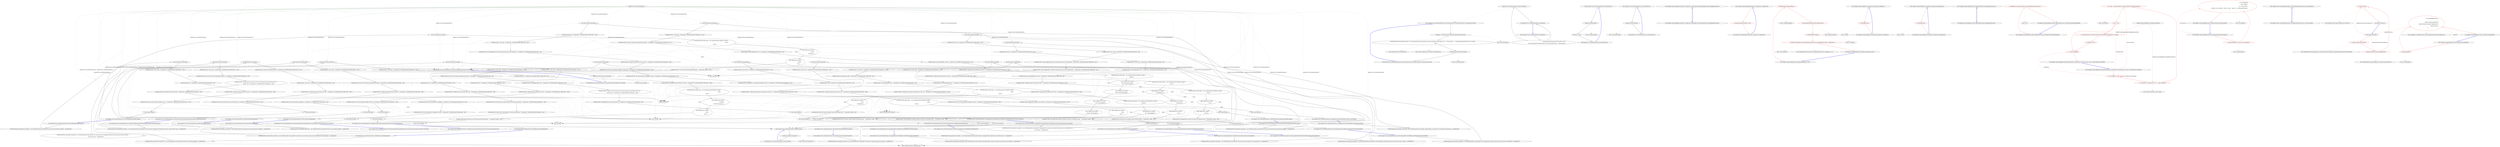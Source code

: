 digraph  {
n219 [label="HangFire.Tests.StateMachineFeature", span=""];
n0 [cluster="HangFire.Tests.StateMachineFeature.FeatureSetup(Microsoft.VisualStudio.TestTools.UnitTesting.TestContext)", label="Entry HangFire.Tests.StateMachineFeature.FeatureSetup(Microsoft.VisualStudio.TestTools.UnitTesting.TestContext)", span="30-30"];
n1 [cluster="HangFire.Tests.StateMachineFeature.FeatureSetup(Microsoft.VisualStudio.TestTools.UnitTesting.TestContext)", label="testRunner = TechTalk.SpecFlow.TestRunnerManager.GetTestRunner()", span="32-32"];
n2 [cluster="HangFire.Tests.StateMachineFeature.FeatureSetup(Microsoft.VisualStudio.TestTools.UnitTesting.TestContext)", label="TechTalk.SpecFlow.FeatureInfo featureInfo = new TechTalk.SpecFlow.FeatureInfo(new System.Globalization.CultureInfo(''en-US''), ''State machine'', '''', ProgrammingLanguage.CSharp, new string[] {\r\n                        ''redis''})", span="33-34"];
n5 [cluster="Unk.GetTestRunner", label="Entry Unk.GetTestRunner", span=""];
n3 [cluster="HangFire.Tests.StateMachineFeature.FeatureSetup(Microsoft.VisualStudio.TestTools.UnitTesting.TestContext)", label="testRunner.OnFeatureStart(featureInfo)", span="35-35"];
n6 [cluster="TechTalk.SpecFlow.FeatureInfo.cstr", label="Entry TechTalk.SpecFlow.FeatureInfo.cstr", span=""];
n7 [cluster="System.Globalization.CultureInfo.CultureInfo(string)", label="Entry System.Globalization.CultureInfo.CultureInfo(string)", span="0-0"];
n4 [cluster="HangFire.Tests.StateMachineFeature.FeatureSetup(Microsoft.VisualStudio.TestTools.UnitTesting.TestContext)", label="Exit HangFire.Tests.StateMachineFeature.FeatureSetup(Microsoft.VisualStudio.TestTools.UnitTesting.TestContext)", span="30-30"];
n8 [cluster="Unk.OnFeatureStart", label="Entry Unk.OnFeatureStart", span=""];
n9 [cluster="HangFire.Tests.StateMachineFeature.FeatureTearDown()", label="Entry HangFire.Tests.StateMachineFeature.FeatureTearDown()", span="39-39"];
n10 [cluster="HangFire.Tests.StateMachineFeature.FeatureTearDown()", label="testRunner.OnFeatureEnd()", span="41-41"];
n11 [cluster="HangFire.Tests.StateMachineFeature.FeatureTearDown()", label="testRunner = null", span="42-42"];
n13 [cluster="Unk.OnFeatureEnd", label="Entry Unk.OnFeatureEnd", span=""];
n12 [cluster="HangFire.Tests.StateMachineFeature.FeatureTearDown()", label="Exit HangFire.Tests.StateMachineFeature.FeatureTearDown()", span="39-39"];
n14 [cluster="HangFire.Tests.StateMachineFeature.TestInitialize()", label="Entry HangFire.Tests.StateMachineFeature.TestInitialize()", span="46-46"];
n15 [cluster="HangFire.Tests.StateMachineFeature.TestInitialize()", label="((TechTalk.SpecFlow.FeatureContext.Current != null) \r\n                        && (TechTalk.SpecFlow.FeatureContext.Current.FeatureInfo.Title != ''State machine''))", span="48-49"];
n16 [cluster="HangFire.Tests.StateMachineFeature.TestInitialize()", label="HangFire.Tests.StateMachineFeature.FeatureSetup(null)", span="51-51"];
n17 [cluster="HangFire.Tests.StateMachineFeature.TestInitialize()", label="Exit HangFire.Tests.StateMachineFeature.TestInitialize()", span="46-46"];
n18 [cluster="HangFire.Tests.StateMachineFeature.ScenarioTearDown()", label="Entry HangFire.Tests.StateMachineFeature.ScenarioTearDown()", span="56-56"];
n19 [cluster="HangFire.Tests.StateMachineFeature.ScenarioTearDown()", label="testRunner.OnScenarioEnd()", span="58-58"];
n20 [cluster="HangFire.Tests.StateMachineFeature.ScenarioTearDown()", label="Exit HangFire.Tests.StateMachineFeature.ScenarioTearDown()", span="56-56"];
n21 [cluster="Unk.OnScenarioEnd", label="Entry Unk.OnScenarioEnd", span=""];
n22 [cluster="HangFire.Tests.StateMachineFeature.ScenarioSetup(TechTalk.SpecFlow.ScenarioInfo)", label="Entry HangFire.Tests.StateMachineFeature.ScenarioSetup(TechTalk.SpecFlow.ScenarioInfo)", span="61-61"];
n23 [cluster="HangFire.Tests.StateMachineFeature.ScenarioSetup(TechTalk.SpecFlow.ScenarioInfo)", label="testRunner.OnScenarioStart(scenarioInfo)", span="63-63"];
n24 [cluster="HangFire.Tests.StateMachineFeature.ScenarioSetup(TechTalk.SpecFlow.ScenarioInfo)", label="Exit HangFire.Tests.StateMachineFeature.ScenarioSetup(TechTalk.SpecFlow.ScenarioInfo)", span="61-61"];
n25 [cluster="Unk.OnScenarioStart", label="Entry Unk.OnScenarioStart", span=""];
n26 [cluster="HangFire.Tests.StateMachineFeature.ScenarioCleanup()", label="Entry HangFire.Tests.StateMachineFeature.ScenarioCleanup()", span="66-66"];
n27 [cluster="HangFire.Tests.StateMachineFeature.ScenarioCleanup()", label="testRunner.CollectScenarioErrors()", span="68-68"];
n28 [cluster="HangFire.Tests.StateMachineFeature.ScenarioCleanup()", label="Exit HangFire.Tests.StateMachineFeature.ScenarioCleanup()", span="66-66"];
n29 [cluster="Unk.CollectScenarioErrors", label="Entry Unk.CollectScenarioErrors", span=""];
n30 [cluster="HangFire.Tests.StateMachineFeature.TheStateOfTheJobShouldBeChanged()", label="Entry HangFire.Tests.StateMachineFeature.TheStateOfTheJobShouldBeChanged()", span="75-75"];
n31 [cluster="HangFire.Tests.StateMachineFeature.TheStateOfTheJobShouldBeChanged()", label="TechTalk.SpecFlow.ScenarioInfo scenarioInfo = new TechTalk.SpecFlow.ScenarioInfo(''The state of the job should be changed'', ((string[])(null)))", span="77-77"];
n32 [cluster="HangFire.Tests.StateMachineFeature.TheStateOfTheJobShouldBeChanged()", label="this.ScenarioSetup(scenarioInfo)", span="79-79"];
n39 [cluster="TechTalk.SpecFlow.ScenarioInfo.cstr", label="Entry TechTalk.SpecFlow.ScenarioInfo.cstr", span=""];
n33 [cluster="HangFire.Tests.StateMachineFeature.TheStateOfTheJobShouldBeChanged()", label="testRunner.Given(''a \'Test\' state'', ((string)(null)), ((TechTalk.SpecFlow.Table)(null)), ''Given '')", span="81-81"];
n34 [cluster="HangFire.Tests.StateMachineFeature.TheStateOfTheJobShouldBeChanged()", label="testRunner.And(''a job'', ((string)(null)), ((TechTalk.SpecFlow.Table)(null)), ''And '')", span="83-83"];
n40 [cluster="Unk.Given", label="Entry Unk.Given", span=""];
n35 [cluster="HangFire.Tests.StateMachineFeature.TheStateOfTheJobShouldBeChanged()", label="testRunner.When(''I change the state of the job to the \'Test\''', ((string)(null)), ((TechTalk.SpecFlow.Table)(null)), ''When '')", span="85-85"];
n41 [cluster="Unk.And", label="Entry Unk.And", span=""];
n36 [cluster="HangFire.Tests.StateMachineFeature.TheStateOfTheJobShouldBeChanged()", label="testRunner.Then(''the job state should be changed to \'Test\''', ((string)(null)), ((TechTalk.SpecFlow.Table)(null)), ''Then '')", span="87-87"];
n42 [cluster="Unk.When", label="Entry Unk.When", span=""];
n37 [cluster="HangFire.Tests.StateMachineFeature.TheStateOfTheJobShouldBeChanged()", label="this.ScenarioCleanup()", span="89-89"];
n43 [cluster="Unk.Then", label="Entry Unk.Then", span=""];
n38 [cluster="HangFire.Tests.StateMachineFeature.TheStateOfTheJobShouldBeChanged()", label="Exit HangFire.Tests.StateMachineFeature.TheStateOfTheJobShouldBeChanged()", span="75-75"];
n44 [cluster="HangFire.Tests.StateMachineFeature.TheNewStateShouldBeApplied()", label="Entry HangFire.Tests.StateMachineFeature.TheNewStateShouldBeApplied()", span="96-96"];
n45 [cluster="HangFire.Tests.StateMachineFeature.TheNewStateShouldBeApplied()", label="TechTalk.SpecFlow.ScenarioInfo scenarioInfo = new TechTalk.SpecFlow.ScenarioInfo(''The new state should be applied'', ((string[])(null)))", span="98-98"];
n46 [cluster="HangFire.Tests.StateMachineFeature.TheNewStateShouldBeApplied()", label="this.ScenarioSetup(scenarioInfo)", span="100-100"];
n47 [cluster="HangFire.Tests.StateMachineFeature.TheNewStateShouldBeApplied()", label="testRunner.Given(''a \'Test\' state'', ((string)(null)), ((TechTalk.SpecFlow.Table)(null)), ''Given '')", span="102-102"];
n48 [cluster="HangFire.Tests.StateMachineFeature.TheNewStateShouldBeApplied()", label="testRunner.And(''a job'', ((string)(null)), ((TechTalk.SpecFlow.Table)(null)), ''And '')", span="104-104"];
n49 [cluster="HangFire.Tests.StateMachineFeature.TheNewStateShouldBeApplied()", label="testRunner.When(''I change the state of the job to the \'Test\''', ((string)(null)), ((TechTalk.SpecFlow.Table)(null)), ''When '')", span="106-106"];
n50 [cluster="HangFire.Tests.StateMachineFeature.TheNewStateShouldBeApplied()", label="testRunner.Then(''the \'Test\' state should be applied to the job'', ((string)(null)), ((TechTalk.SpecFlow.Table)(null)), ''Then '')", span="108-108"];
n51 [cluster="HangFire.Tests.StateMachineFeature.TheNewStateShouldBeApplied()", label="this.ScenarioCleanup()", span="110-110"];
n52 [cluster="HangFire.Tests.StateMachineFeature.TheNewStateShouldBeApplied()", label="Exit HangFire.Tests.StateMachineFeature.TheNewStateShouldBeApplied()", span="96-96"];
n53 [cluster="HangFire.Tests.StateMachineFeature.AnOldStateShouldBeUnapplied()", label="Entry HangFire.Tests.StateMachineFeature.AnOldStateShouldBeUnapplied()", span="117-117"];
n54 [cluster="HangFire.Tests.StateMachineFeature.AnOldStateShouldBeUnapplied()", label="TechTalk.SpecFlow.ScenarioInfo scenarioInfo = new TechTalk.SpecFlow.ScenarioInfo(''An old state should be unapplied'', ((string[])(null)))", span="119-119"];
n55 [cluster="HangFire.Tests.StateMachineFeature.AnOldStateShouldBeUnapplied()", label="this.ScenarioSetup(scenarioInfo)", span="121-121"];
n56 [cluster="HangFire.Tests.StateMachineFeature.AnOldStateShouldBeUnapplied()", label="testRunner.Given(''a \'Test\' state'', ((string)(null)), ((TechTalk.SpecFlow.Table)(null)), ''Given '')", span="123-123"];
n57 [cluster="HangFire.Tests.StateMachineFeature.AnOldStateShouldBeUnapplied()", label="testRunner.And(''a job in the \'Old\' state with registered descriptor'', ((string)(null)), ((TechTalk.SpecFlow.Table)(null)), ''And '')", span="125-125"];
n58 [cluster="HangFire.Tests.StateMachineFeature.AnOldStateShouldBeUnapplied()", label="testRunner.When(''I change the state of the job to the \'Test\''', ((string)(null)), ((TechTalk.SpecFlow.Table)(null)), ''When '')", span="127-127"];
n59 [cluster="HangFire.Tests.StateMachineFeature.AnOldStateShouldBeUnapplied()", label="testRunner.Then(''the old state should be unapplied'', ((string)(null)), ((TechTalk.SpecFlow.Table)(null)), ''Then '')", span="129-129"];
n60 [cluster="HangFire.Tests.StateMachineFeature.AnOldStateShouldBeUnapplied()", label="this.ScenarioCleanup()", span="131-131"];
n61 [cluster="HangFire.Tests.StateMachineFeature.AnOldStateShouldBeUnapplied()", label="Exit HangFire.Tests.StateMachineFeature.AnOldStateShouldBeUnapplied()", span="117-117"];
n62 [cluster="HangFire.Tests.StateMachineFeature.TheStateEntryShouldContainTheStateName()", label="Entry HangFire.Tests.StateMachineFeature.TheStateEntryShouldContainTheStateName()", span="138-138"];
n63 [cluster="HangFire.Tests.StateMachineFeature.TheStateEntryShouldContainTheStateName()", label="TechTalk.SpecFlow.ScenarioInfo scenarioInfo = new TechTalk.SpecFlow.ScenarioInfo(''The state entry should contain the state name'', ((string[])(null)))", span="140-140"];
n64 [cluster="HangFire.Tests.StateMachineFeature.TheStateEntryShouldContainTheStateName()", label="this.ScenarioSetup(scenarioInfo)", span="142-142"];
n65 [cluster="HangFire.Tests.StateMachineFeature.TheStateEntryShouldContainTheStateName()", label="testRunner.Given(''a \'Test\' state'', ((string)(null)), ((TechTalk.SpecFlow.Table)(null)), ''Given '')", span="144-144"];
n66 [cluster="HangFire.Tests.StateMachineFeature.TheStateEntryShouldContainTheStateName()", label="testRunner.And(''a job'', ((string)(null)), ((TechTalk.SpecFlow.Table)(null)), ''And '')", span="146-146"];
n67 [cluster="HangFire.Tests.StateMachineFeature.TheStateEntryShouldContainTheStateName()", label="testRunner.When(''I change the state of the job to the \'Test\''', ((string)(null)), ((TechTalk.SpecFlow.Table)(null)), ''When '')", span="148-148"];
n68 [cluster="HangFire.Tests.StateMachineFeature.TheStateEntryShouldContainTheStateName()", label="TechTalk.SpecFlow.Table table1 = new TechTalk.SpecFlow.Table(new string[] {\r\n                        ''Name'',\r\n                        ''Value''})", span="150-152"];
n69 [cluster="HangFire.Tests.StateMachineFeature.TheStateEntryShouldContainTheStateName()", label="table1.AddRow(new string[] {\r\n                        ''State'',\r\n                        ''Test''})", span="153-155"];
n73 [cluster="TechTalk.SpecFlow.Table.cstr", label="Entry TechTalk.SpecFlow.Table.cstr", span=""];
n70 [cluster="HangFire.Tests.StateMachineFeature.TheStateEntryShouldContainTheStateName()", label="testRunner.Then(''the job\'s state entry should contain the following items:'', ((string)(null)), table1, ''Then '')", span="157-157"];
n74 [cluster="Unk.AddRow", label="Entry Unk.AddRow", span=""];
n71 [cluster="HangFire.Tests.StateMachineFeature.TheStateEntryShouldContainTheStateName()", label="this.ScenarioCleanup()", span="159-159"];
n72 [cluster="HangFire.Tests.StateMachineFeature.TheStateEntryShouldContainTheStateName()", label="Exit HangFire.Tests.StateMachineFeature.TheStateEntryShouldContainTheStateName()", span="138-138"];
n75 [cluster="HangFire.Tests.StateMachineFeature.TheJobHistoryShouldBeAppended()", label="Entry HangFire.Tests.StateMachineFeature.TheJobHistoryShouldBeAppended()", span="166-166"];
n76 [cluster="HangFire.Tests.StateMachineFeature.TheJobHistoryShouldBeAppended()", label="TechTalk.SpecFlow.ScenarioInfo scenarioInfo = new TechTalk.SpecFlow.ScenarioInfo(''The job history should be appended'', ((string[])(null)))", span="168-168"];
n77 [cluster="HangFire.Tests.StateMachineFeature.TheJobHistoryShouldBeAppended()", label="this.ScenarioSetup(scenarioInfo)", span="170-170"];
n78 [cluster="HangFire.Tests.StateMachineFeature.TheJobHistoryShouldBeAppended()", label="testRunner.Given(''a \'Test\' state'', ((string)(null)), ((TechTalk.SpecFlow.Table)(null)), ''Given '')", span="172-172"];
n79 [cluster="HangFire.Tests.StateMachineFeature.TheJobHistoryShouldBeAppended()", label="testRunner.And(''a job'', ((string)(null)), ((TechTalk.SpecFlow.Table)(null)), ''And '')", span="174-174"];
n80 [cluster="HangFire.Tests.StateMachineFeature.TheJobHistoryShouldBeAppended()", label="testRunner.When(''I change the state of the job to the \'Test\''', ((string)(null)), ((TechTalk.SpecFlow.Table)(null)), ''When '')", span="176-176"];
n81 [cluster="HangFire.Tests.StateMachineFeature.TheJobHistoryShouldBeAppended()", label="TechTalk.SpecFlow.Table table2 = new TechTalk.SpecFlow.Table(new string[] {\r\n                        ''Name'',\r\n                        ''Value''})", span="178-180"];
n82 [cluster="HangFire.Tests.StateMachineFeature.TheJobHistoryShouldBeAppended()", label="table2.AddRow(new string[] {\r\n                        ''CreatedAt'',\r\n                        ''<UtcNow timestamp>''})", span="181-183"];
n83 [cluster="HangFire.Tests.StateMachineFeature.TheJobHistoryShouldBeAppended()", label="table2.AddRow(new string[] {\r\n                        ''State'',\r\n                        ''Test''})", span="184-186"];
n84 [cluster="HangFire.Tests.StateMachineFeature.TheJobHistoryShouldBeAppended()", label="testRunner.Then(''the last history entry should contain the following items:'', ((string)(null)), table2, ''Then '')", span="188-188"];
n85 [cluster="HangFire.Tests.StateMachineFeature.TheJobHistoryShouldBeAppended()", label="this.ScenarioCleanup()", span="190-190"];
n86 [cluster="HangFire.Tests.StateMachineFeature.TheJobHistoryShouldBeAppended()", label="Exit HangFire.Tests.StateMachineFeature.TheJobHistoryShouldBeAppended()", span="166-166"];
n87 [cluster="HangFire.Tests.StateMachineFeature.TheJobHistoryRecordAndTheStateEntryShouldContainTheStateProperties()", label="Entry HangFire.Tests.StateMachineFeature.TheJobHistoryRecordAndTheStateEntryShouldContainTheStateProperties()", span="197-197"];
n88 [cluster="HangFire.Tests.StateMachineFeature.TheJobHistoryRecordAndTheStateEntryShouldContainTheStateProperties()", label="TechTalk.SpecFlow.ScenarioInfo scenarioInfo = new TechTalk.SpecFlow.ScenarioInfo(''the job history record and the state entry should contain the state properties'', ((string[])(null)))", span="199-199"];
n89 [cluster="HangFire.Tests.StateMachineFeature.TheJobHistoryRecordAndTheStateEntryShouldContainTheStateProperties()", label="this.ScenarioSetup(scenarioInfo)", span="201-201"];
n90 [cluster="HangFire.Tests.StateMachineFeature.TheJobHistoryRecordAndTheStateEntryShouldContainTheStateProperties()", label="TechTalk.SpecFlow.Table table3 = new TechTalk.SpecFlow.Table(new string[] {\r\n                        ''Name'',\r\n                        ''Value''})", span="203-205"];
n91 [cluster="HangFire.Tests.StateMachineFeature.TheJobHistoryRecordAndTheStateEntryShouldContainTheStateProperties()", label="table3.AddRow(new string[] {\r\n                        ''Server'',\r\n                        ''TestServer''})", span="206-208"];
n92 [cluster="HangFire.Tests.StateMachineFeature.TheJobHistoryRecordAndTheStateEntryShouldContainTheStateProperties()", label="table3.AddRow(new string[] {\r\n                        ''Worker'',\r\n                        ''#3''})", span="209-211"];
n93 [cluster="HangFire.Tests.StateMachineFeature.TheJobHistoryRecordAndTheStateEntryShouldContainTheStateProperties()", label="testRunner.Given(''a \'Test\' state with the following properties:'', ((string)(null)), table3, ''Given '')", span="213-213"];
n94 [cluster="HangFire.Tests.StateMachineFeature.TheJobHistoryRecordAndTheStateEntryShouldContainTheStateProperties()", label="testRunner.And(''a job'', ((string)(null)), ((TechTalk.SpecFlow.Table)(null)), ''And '')", span="215-215"];
n95 [cluster="HangFire.Tests.StateMachineFeature.TheJobHistoryRecordAndTheStateEntryShouldContainTheStateProperties()", label="testRunner.When(''I change the state of the job to the \'Test\''', ((string)(null)), ((TechTalk.SpecFlow.Table)(null)), ''When '')", span="217-217"];
n96 [cluster="HangFire.Tests.StateMachineFeature.TheJobHistoryRecordAndTheStateEntryShouldContainTheStateProperties()", label="testRunner.Then(''the last history entry should contain all of the above properties'', ((string)(null)), ((TechTalk.SpecFlow.Table)(null)), ''Then '')", span="219-219"];
n97 [cluster="HangFire.Tests.StateMachineFeature.TheJobHistoryRecordAndTheStateEntryShouldContainTheStateProperties()", label="testRunner.And(''the state entry should contain all of the above properties'', ((string)(null)), ((TechTalk.SpecFlow.Table)(null)), ''And '')", span="221-221"];
n98 [cluster="HangFire.Tests.StateMachineFeature.TheJobHistoryRecordAndTheStateEntryShouldContainTheStateProperties()", label="this.ScenarioCleanup()", span="223-223"];
n99 [cluster="HangFire.Tests.StateMachineFeature.TheJobHistoryRecordAndTheStateEntryShouldContainTheStateProperties()", label="Exit HangFire.Tests.StateMachineFeature.TheJobHistoryRecordAndTheStateEntryShouldContainTheStateProperties()", span="197-197"];
n100 [cluster="HangFire.Tests.StateMachineFeature.TheStateShouldBeChangedToTheFailedStateWhenItCouldNotFindItsType()", label="Entry HangFire.Tests.StateMachineFeature.TheStateShouldBeChangedToTheFailedStateWhenItCouldNotFindItsType()", span="230-230"];
n101 [cluster="HangFire.Tests.StateMachineFeature.TheStateShouldBeChangedToTheFailedStateWhenItCouldNotFindItsType()", label="TechTalk.SpecFlow.ScenarioInfo scenarioInfo = new TechTalk.SpecFlow.ScenarioInfo(''the state should be changed to the Failed state when it could not find its type'', ((string[])(null)))", span="232-232"];
n102 [cluster="HangFire.Tests.StateMachineFeature.TheStateShouldBeChangedToTheFailedStateWhenItCouldNotFindItsType()", label="this.ScenarioSetup(scenarioInfo)", span="234-234"];
n103 [cluster="HangFire.Tests.StateMachineFeature.TheStateShouldBeChangedToTheFailedStateWhenItCouldNotFindItsType()", label="testRunner.Given(''a job of the \'NonExisting\' type'', ((string)(null)), ((TechTalk.SpecFlow.Table)(null)), ''Given '')", span="236-236"];
n104 [cluster="HangFire.Tests.StateMachineFeature.TheStateShouldBeChangedToTheFailedStateWhenItCouldNotFindItsType()", label="testRunner.And(''a \'Test\' state'', ((string)(null)), ((TechTalk.SpecFlow.Table)(null)), ''And '')", span="238-238"];
n105 [cluster="HangFire.Tests.StateMachineFeature.TheStateShouldBeChangedToTheFailedStateWhenItCouldNotFindItsType()", label="testRunner.When(''I change the state of the job to the \'Test\''', ((string)(null)), ((TechTalk.SpecFlow.Table)(null)), ''When '')", span="240-240"];
n106 [cluster="HangFire.Tests.StateMachineFeature.TheStateShouldBeChangedToTheFailedStateWhenItCouldNotFindItsType()", label="testRunner.Then(''the job should be moved to the Failed state'', ((string)(null)), ((TechTalk.SpecFlow.Table)(null)), ''Then '')", span="242-242"];
n107 [cluster="HangFire.Tests.StateMachineFeature.TheStateShouldBeChangedToTheFailedStateWhenItCouldNotFindItsType()", label="this.ScenarioCleanup()", span="244-244"];
n108 [cluster="HangFire.Tests.StateMachineFeature.TheStateShouldBeChangedToTheFailedStateWhenItCouldNotFindItsType()", label="Exit HangFire.Tests.StateMachineFeature.TheStateShouldBeChangedToTheFailedStateWhenItCouldNotFindItsType()", span="230-230"];
n109 [cluster="HangFire.Tests.StateMachineFeature.TheStateShouldNotBeChangedIfAllowedCurrentStatesArrayDoesNotContainTheCurrentState()", label="Entry HangFire.Tests.StateMachineFeature.TheStateShouldNotBeChangedIfAllowedCurrentStatesArrayDoesNotContainTheCurrentState()", span="252-252"];
n110 [cluster="HangFire.Tests.StateMachineFeature.TheStateShouldNotBeChangedIfAllowedCurrentStatesArrayDoesNotContainTheCurrentState()", label="TechTalk.SpecFlow.ScenarioInfo scenarioInfo = new TechTalk.SpecFlow.ScenarioInfo(''the state should not be changed if allowed current states array does not contain '' +\r\n                    ''the current state'', ((string[])(null)))", span="254-255"];
n111 [cluster="HangFire.Tests.StateMachineFeature.TheStateShouldNotBeChangedIfAllowedCurrentStatesArrayDoesNotContainTheCurrentState()", label="this.ScenarioSetup(scenarioInfo)", span="257-257"];
n112 [cluster="HangFire.Tests.StateMachineFeature.TheStateShouldNotBeChangedIfAllowedCurrentStatesArrayDoesNotContainTheCurrentState()", label="testRunner.Given(''a \'Test\' state'', ((string)(null)), ((TechTalk.SpecFlow.Table)(null)), ''Given '')", span="259-259"];
n113 [cluster="HangFire.Tests.StateMachineFeature.TheStateShouldNotBeChangedIfAllowedCurrentStatesArrayDoesNotContainTheCurrentState()", label="testRunner.And(''a job in the \'Old\' state with registered descriptor'', ((string)(null)), ((TechTalk.SpecFlow.Table)(null)), ''And '')", span="261-261"];
n114 [cluster="HangFire.Tests.StateMachineFeature.TheStateShouldNotBeChangedIfAllowedCurrentStatesArrayDoesNotContainTheCurrentState()", label="testRunner.When(''I change the state of the job to the \'Test\' allowing only transition from the \'En'' +\r\n                    ''queued\' state'', ((string)(null)), ((TechTalk.SpecFlow.Table)(null)), ''When '')", span="263-264"];
n115 [cluster="HangFire.Tests.StateMachineFeature.TheStateShouldNotBeChangedIfAllowedCurrentStatesArrayDoesNotContainTheCurrentState()", label="testRunner.Then(''the job should be in the Old state'', ((string)(null)), ((TechTalk.SpecFlow.Table)(null)), ''Then '')", span="266-266"];
n116 [cluster="HangFire.Tests.StateMachineFeature.TheStateShouldNotBeChangedIfAllowedCurrentStatesArrayDoesNotContainTheCurrentState()", label="testRunner.And(''the old state should not be unapplied'', ((string)(null)), ((TechTalk.SpecFlow.Table)(null)), ''And '')", span="268-268"];
n117 [cluster="HangFire.Tests.StateMachineFeature.TheStateShouldNotBeChangedIfAllowedCurrentStatesArrayDoesNotContainTheCurrentState()", label="testRunner.And(''the \'Test\' state should not be applied to the job'', ((string)(null)), ((TechTalk.SpecFlow.Table)(null)), ''And '')", span="270-270"];
n118 [cluster="HangFire.Tests.StateMachineFeature.TheStateShouldNotBeChangedIfAllowedCurrentStatesArrayDoesNotContainTheCurrentState()", label="this.ScenarioCleanup()", span="272-272"];
n119 [cluster="HangFire.Tests.StateMachineFeature.TheStateShouldNotBeChangedIfAllowedCurrentStatesArrayDoesNotContainTheCurrentState()", label="Exit HangFire.Tests.StateMachineFeature.TheStateShouldNotBeChangedIfAllowedCurrentStatesArrayDoesNotContainTheCurrentState()", span="252-252"];
n120 [cluster="HangFire.Tests.StateMachineFeature.StateChangingFiltersShouldBeExecutedInTheOrderTheyWereDefined()", label="Entry HangFire.Tests.StateMachineFeature.StateChangingFiltersShouldBeExecutedInTheOrderTheyWereDefined()", span="279-279"];
n121 [cluster="HangFire.Tests.StateMachineFeature.StateChangingFiltersShouldBeExecutedInTheOrderTheyWereDefined()", label="TechTalk.SpecFlow.ScenarioInfo scenarioInfo = new TechTalk.SpecFlow.ScenarioInfo(''State changing filters should be executed in the order they were defined'', ((string[])(null)))", span="281-281"];
n122 [cluster="HangFire.Tests.StateMachineFeature.StateChangingFiltersShouldBeExecutedInTheOrderTheyWereDefined()", label="this.ScenarioSetup(scenarioInfo)", span="283-283"];
n123 [cluster="HangFire.Tests.StateMachineFeature.StateChangingFiltersShouldBeExecutedInTheOrderTheyWereDefined()", label="testRunner.Given(''a job'', ((string)(null)), ((TechTalk.SpecFlow.Table)(null)), ''Given '')", span="285-285"];
n124 [cluster="HangFire.Tests.StateMachineFeature.StateChangingFiltersShouldBeExecutedInTheOrderTheyWereDefined()", label="testRunner.And(''a \'Test\' state'', ((string)(null)), ((TechTalk.SpecFlow.Table)(null)), ''And '')", span="287-287"];
n125 [cluster="HangFire.Tests.StateMachineFeature.StateChangingFiltersShouldBeExecutedInTheOrderTheyWereDefined()", label="testRunner.And(''a state changing filter \'first\''', ((string)(null)), ((TechTalk.SpecFlow.Table)(null)), ''And '')", span="289-289"];
n126 [cluster="HangFire.Tests.StateMachineFeature.StateChangingFiltersShouldBeExecutedInTheOrderTheyWereDefined()", label="testRunner.And(''a state changing filter \'second\''', ((string)(null)), ((TechTalk.SpecFlow.Table)(null)), ''And '')", span="291-291"];
n127 [cluster="HangFire.Tests.StateMachineFeature.StateChangingFiltersShouldBeExecutedInTheOrderTheyWereDefined()", label="testRunner.When(''I change the state of the job to the \'Test\''', ((string)(null)), ((TechTalk.SpecFlow.Table)(null)), ''When '')", span="293-293"];
n128 [cluster="HangFire.Tests.StateMachineFeature.StateChangingFiltersShouldBeExecutedInTheOrderTheyWereDefined()", label="TechTalk.SpecFlow.Table table4 = new TechTalk.SpecFlow.Table(new string[] {\r\n                        ''Filter''})", span="295-296"];
n129 [cluster="HangFire.Tests.StateMachineFeature.StateChangingFiltersShouldBeExecutedInTheOrderTheyWereDefined()", label="table4.AddRow(new string[] {\r\n                        ''first''})", span="297-298"];
n130 [cluster="HangFire.Tests.StateMachineFeature.StateChangingFiltersShouldBeExecutedInTheOrderTheyWereDefined()", label="table4.AddRow(new string[] {\r\n                        ''second''})", span="299-300"];
n131 [cluster="HangFire.Tests.StateMachineFeature.StateChangingFiltersShouldBeExecutedInTheOrderTheyWereDefined()", label="testRunner.Then(''changing filters should be executed in the following order:'', ((string)(null)), table4, ''Then '')", span="302-302"];
n132 [cluster="HangFire.Tests.StateMachineFeature.StateChangingFiltersShouldBeExecutedInTheOrderTheyWereDefined()", label="this.ScenarioCleanup()", span="304-304"];
n133 [cluster="HangFire.Tests.StateMachineFeature.StateChangingFiltersShouldBeExecutedInTheOrderTheyWereDefined()", label="Exit HangFire.Tests.StateMachineFeature.StateChangingFiltersShouldBeExecutedInTheOrderTheyWereDefined()", span="279-279"];
n134 [cluster="HangFire.Tests.StateMachineFeature.TheStateChangingFiltersShouldBeAbleToModifyTheState()", label="Entry HangFire.Tests.StateMachineFeature.TheStateChangingFiltersShouldBeAbleToModifyTheState()", span="311-311"];
n135 [cluster="HangFire.Tests.StateMachineFeature.TheStateChangingFiltersShouldBeAbleToModifyTheState()", label="TechTalk.SpecFlow.ScenarioInfo scenarioInfo = new TechTalk.SpecFlow.ScenarioInfo(''The state changing filters should be able to modify the state'', ((string[])(null)))", span="313-313"];
n136 [cluster="HangFire.Tests.StateMachineFeature.TheStateChangingFiltersShouldBeAbleToModifyTheState()", label="this.ScenarioSetup(scenarioInfo)", span="315-315"];
n137 [cluster="HangFire.Tests.StateMachineFeature.TheStateChangingFiltersShouldBeAbleToModifyTheState()", label="testRunner.Given(''a job'', ((string)(null)), ((TechTalk.SpecFlow.Table)(null)), ''Given '')", span="317-317"];
n138 [cluster="HangFire.Tests.StateMachineFeature.TheStateChangingFiltersShouldBeAbleToModifyTheState()", label="testRunner.And(''a \'Test\' state'', ((string)(null)), ((TechTalk.SpecFlow.Table)(null)), ''And '')", span="319-319"];
n139 [cluster="HangFire.Tests.StateMachineFeature.TheStateChangingFiltersShouldBeAbleToModifyTheState()", label="testRunner.And(''a state changing filter \'first\' that changes the state to the \'AnotherTest\''', ((string)(null)), ((TechTalk.SpecFlow.Table)(null)), ''And '')", span="321-321"];
n140 [cluster="HangFire.Tests.StateMachineFeature.TheStateChangingFiltersShouldBeAbleToModifyTheState()", label="testRunner.When(''I change the state of the job to the \'Test\''', ((string)(null)), ((TechTalk.SpecFlow.Table)(null)), ''When '')", span="323-323"];
n141 [cluster="HangFire.Tests.StateMachineFeature.TheStateChangingFiltersShouldBeAbleToModifyTheState()", label="testRunner.Then(''the job state should be changed to \'AnotherTest\''', ((string)(null)), ((TechTalk.SpecFlow.Table)(null)), ''Then '')", span="325-325"];
n142 [cluster="HangFire.Tests.StateMachineFeature.TheStateChangingFiltersShouldBeAbleToModifyTheState()", label="testRunner.And(''the \'Test\' state should not be applied to the job'', ((string)(null)), ((TechTalk.SpecFlow.Table)(null)), ''And '')", span="327-327"];
n143 [cluster="HangFire.Tests.StateMachineFeature.TheStateChangingFiltersShouldBeAbleToModifyTheState()", label="testRunner.And(''the \'AnotherTest\' state should be applied to the job'', ((string)(null)), ((TechTalk.SpecFlow.Table)(null)), ''And '')", span="329-329"];
n144 [cluster="HangFire.Tests.StateMachineFeature.TheStateChangingFiltersShouldBeAbleToModifyTheState()", label="TechTalk.SpecFlow.Table table5 = new TechTalk.SpecFlow.Table(new string[] {\r\n                        ''Name'',\r\n                        ''Value''})", span="331-333"];
n145 [cluster="HangFire.Tests.StateMachineFeature.TheStateChangingFiltersShouldBeAbleToModifyTheState()", label="table5.AddRow(new string[] {\r\n                        ''State'',\r\n                        ''AnotherTest''})", span="334-336"];
n146 [cluster="HangFire.Tests.StateMachineFeature.TheStateChangingFiltersShouldBeAbleToModifyTheState()", label="testRunner.And(''the job\'s state entry should contain the following items:'', ((string)(null)), table5, ''And '')", span="338-338"];
n147 [cluster="HangFire.Tests.StateMachineFeature.TheStateChangingFiltersShouldBeAbleToModifyTheState()", label="this.ScenarioCleanup()", span="340-340"];
n148 [cluster="HangFire.Tests.StateMachineFeature.TheStateChangingFiltersShouldBeAbleToModifyTheState()", label="Exit HangFire.Tests.StateMachineFeature.TheStateChangingFiltersShouldBeAbleToModifyTheState()", span="311-311"];
n149 [cluster="HangFire.Tests.StateMachineFeature.TheJobHistoryShouldContainEveryChangedState()", label="Entry HangFire.Tests.StateMachineFeature.TheJobHistoryShouldContainEveryChangedState()", span="347-347"];
n150 [cluster="HangFire.Tests.StateMachineFeature.TheJobHistoryShouldContainEveryChangedState()", label="TechTalk.SpecFlow.ScenarioInfo scenarioInfo = new TechTalk.SpecFlow.ScenarioInfo(''The job history should contain every changed state'', ((string[])(null)))", span="349-349"];
n151 [cluster="HangFire.Tests.StateMachineFeature.TheJobHistoryShouldContainEveryChangedState()", label="this.ScenarioSetup(scenarioInfo)", span="351-351"];
n152 [cluster="HangFire.Tests.StateMachineFeature.TheJobHistoryShouldContainEveryChangedState()", label="testRunner.Given(''a job'', ((string)(null)), ((TechTalk.SpecFlow.Table)(null)), ''Given '')", span="353-353"];
n153 [cluster="HangFire.Tests.StateMachineFeature.TheJobHistoryShouldContainEveryChangedState()", label="testRunner.And(''a \'Test\' state'', ((string)(null)), ((TechTalk.SpecFlow.Table)(null)), ''And '')", span="355-355"];
n154 [cluster="HangFire.Tests.StateMachineFeature.TheJobHistoryShouldContainEveryChangedState()", label="testRunner.And(''a state changing filter \'first\' that changes the state to the \'AnotherTest\''', ((string)(null)), ((TechTalk.SpecFlow.Table)(null)), ''And '')", span="357-357"];
n155 [cluster="HangFire.Tests.StateMachineFeature.TheJobHistoryShouldContainEveryChangedState()", label="testRunner.And(''a state changing filter \'second\' that changes the state to the \'YetAnotherTest\''', ((string)(null)), ((TechTalk.SpecFlow.Table)(null)), ''And '')", span="359-359"];
n156 [cluster="HangFire.Tests.StateMachineFeature.TheJobHistoryShouldContainEveryChangedState()", label="testRunner.When(''I change the state of the job to the \'Test\''', ((string)(null)), ((TechTalk.SpecFlow.Table)(null)), ''When '')", span="361-361"];
n157 [cluster="HangFire.Tests.StateMachineFeature.TheJobHistoryShouldContainEveryChangedState()", label="TechTalk.SpecFlow.Table table6 = new TechTalk.SpecFlow.Table(new string[] {\r\n                        ''State''})", span="363-364"];
n158 [cluster="HangFire.Tests.StateMachineFeature.TheJobHistoryShouldContainEveryChangedState()", label="table6.AddRow(new string[] {\r\n                        ''YetAnotherTest''})", span="365-366"];
n159 [cluster="HangFire.Tests.StateMachineFeature.TheJobHistoryShouldContainEveryChangedState()", label="table6.AddRow(new string[] {\r\n                        ''AnotherTest''})", span="367-368"];
n160 [cluster="HangFire.Tests.StateMachineFeature.TheJobHistoryShouldContainEveryChangedState()", label="table6.AddRow(new string[] {\r\n                        ''Test''})", span="369-370"];
n161 [cluster="HangFire.Tests.StateMachineFeature.TheJobHistoryShouldContainEveryChangedState()", label="testRunner.Then(''the history for the following states should be added:'', ((string)(null)), table6, ''Then '')", span="372-372"];
n162 [cluster="HangFire.Tests.StateMachineFeature.TheJobHistoryShouldContainEveryChangedState()", label="this.ScenarioCleanup()", span="374-374"];
n163 [cluster="HangFire.Tests.StateMachineFeature.TheJobHistoryShouldContainEveryChangedState()", label="Exit HangFire.Tests.StateMachineFeature.TheJobHistoryShouldContainEveryChangedState()", span="347-347"];
n164 [cluster="HangFire.Tests.StateMachineFeature.TheStateOfTheUnexistingJobShouldNotBeChanged()", label="Entry HangFire.Tests.StateMachineFeature.TheStateOfTheUnexistingJobShouldNotBeChanged()", span="381-381"];
n165 [cluster="HangFire.Tests.StateMachineFeature.TheStateOfTheUnexistingJobShouldNotBeChanged()", label="TechTalk.SpecFlow.ScenarioInfo scenarioInfo = new TechTalk.SpecFlow.ScenarioInfo(''The state of the unexisting job should not be changed'', ((string[])(null)))", span="383-383"];
n166 [cluster="HangFire.Tests.StateMachineFeature.TheStateOfTheUnexistingJobShouldNotBeChanged()", label="this.ScenarioSetup(scenarioInfo)", span="385-385"];
n167 [cluster="HangFire.Tests.StateMachineFeature.TheStateOfTheUnexistingJobShouldNotBeChanged()", label="testRunner.Given(''a \'Test\' state'', ((string)(null)), ((TechTalk.SpecFlow.Table)(null)), ''Given '')", span="387-387"];
n168 [cluster="HangFire.Tests.StateMachineFeature.TheStateOfTheUnexistingJobShouldNotBeChanged()", label="testRunner.When(''I change the state of the \'unexisting\' job to the \'Test\''', ((string)(null)), ((TechTalk.SpecFlow.Table)(null)), ''When '')", span="389-389"];
n169 [cluster="HangFire.Tests.StateMachineFeature.TheStateOfTheUnexistingJobShouldNotBeChanged()", label="testRunner.Then(''the \'Test\' state should not be applied to the job'', ((string)(null)), ((TechTalk.SpecFlow.Table)(null)), ''Then '')", span="391-391"];
n170 [cluster="HangFire.Tests.StateMachineFeature.TheStateOfTheUnexistingJobShouldNotBeChanged()", label="this.ScenarioCleanup()", span="393-393"];
n171 [cluster="HangFire.Tests.StateMachineFeature.TheStateOfTheUnexistingJobShouldNotBeChanged()", label="Exit HangFire.Tests.StateMachineFeature.TheStateOfTheUnexistingJobShouldNotBeChanged()", span="381-381"];
n172 [cluster="HangFire.Tests.StateMachineFeature.ChangingFiltersAreShouldNotBeExecutedForUnexistingJob()", label="Entry HangFire.Tests.StateMachineFeature.ChangingFiltersAreShouldNotBeExecutedForUnexistingJob()", span="400-400"];
n173 [cluster="HangFire.Tests.StateMachineFeature.ChangingFiltersAreShouldNotBeExecutedForUnexistingJob()", label="TechTalk.SpecFlow.ScenarioInfo scenarioInfo = new TechTalk.SpecFlow.ScenarioInfo(''Changing filters are should not be executed for unexisting job'', ((string[])(null)))", span="402-402"];
n174 [cluster="HangFire.Tests.StateMachineFeature.ChangingFiltersAreShouldNotBeExecutedForUnexistingJob()", label="this.ScenarioSetup(scenarioInfo)", span="404-404"];
n175 [cluster="HangFire.Tests.StateMachineFeature.ChangingFiltersAreShouldNotBeExecutedForUnexistingJob()", label="testRunner.Given(''a \'Test\' state'', ((string)(null)), ((TechTalk.SpecFlow.Table)(null)), ''Given '')", span="406-406"];
n176 [cluster="HangFire.Tests.StateMachineFeature.ChangingFiltersAreShouldNotBeExecutedForUnexistingJob()", label="testRunner.And(''a state changing filter \'first\''', ((string)(null)), ((TechTalk.SpecFlow.Table)(null)), ''And '')", span="408-408"];
n177 [cluster="HangFire.Tests.StateMachineFeature.ChangingFiltersAreShouldNotBeExecutedForUnexistingJob()", label="testRunner.When(''I change the state of the \'unexisting\' job to the \'Test\''', ((string)(null)), ((TechTalk.SpecFlow.Table)(null)), ''When '')", span="410-410"];
n178 [cluster="HangFire.Tests.StateMachineFeature.ChangingFiltersAreShouldNotBeExecutedForUnexistingJob()", label="testRunner.Then(''changing filters should not be executed'', ((string)(null)), ((TechTalk.SpecFlow.Table)(null)), ''Then '')", span="412-412"];
n179 [cluster="HangFire.Tests.StateMachineFeature.ChangingFiltersAreShouldNotBeExecutedForUnexistingJob()", label="this.ScenarioCleanup()", span="414-414"];
n180 [cluster="HangFire.Tests.StateMachineFeature.ChangingFiltersAreShouldNotBeExecutedForUnexistingJob()", label="Exit HangFire.Tests.StateMachineFeature.ChangingFiltersAreShouldNotBeExecutedForUnexistingJob()", span="400-400"];
n181 [cluster="HangFire.Tests.StateMachineFeature.ChangingFiltersShouldNotBeExecutedIfTheTransitionIsNotAllowedForTheCurrentState()", label="Entry HangFire.Tests.StateMachineFeature.ChangingFiltersShouldNotBeExecutedIfTheTransitionIsNotAllowedForTheCurrentState()", span="422-422"];
n182 [cluster="HangFire.Tests.StateMachineFeature.ChangingFiltersShouldNotBeExecutedIfTheTransitionIsNotAllowedForTheCurrentState()", label="TechTalk.SpecFlow.ScenarioInfo scenarioInfo = new TechTalk.SpecFlow.ScenarioInfo(''Changing filters should not be executed if the transition is not allowed for the '' +\r\n                    ''current state'', ((string[])(null)))", span="424-425"];
n183 [cluster="HangFire.Tests.StateMachineFeature.ChangingFiltersShouldNotBeExecutedIfTheTransitionIsNotAllowedForTheCurrentState()", label="this.ScenarioSetup(scenarioInfo)", span="427-427"];
n184 [cluster="HangFire.Tests.StateMachineFeature.ChangingFiltersShouldNotBeExecutedIfTheTransitionIsNotAllowedForTheCurrentState()", label="testRunner.Given(''a \'Test\' state'', ((string)(null)), ((TechTalk.SpecFlow.Table)(null)), ''Given '')", span="429-429"];
n185 [cluster="HangFire.Tests.StateMachineFeature.ChangingFiltersShouldNotBeExecutedIfTheTransitionIsNotAllowedForTheCurrentState()", label="testRunner.And(''a job in the \'Old\' state with registered descriptor'', ((string)(null)), ((TechTalk.SpecFlow.Table)(null)), ''And '')", span="431-431"];
n186 [cluster="HangFire.Tests.StateMachineFeature.ChangingFiltersShouldNotBeExecutedIfTheTransitionIsNotAllowedForTheCurrentState()", label="testRunner.And(''a state changing filter \'first\''', ((string)(null)), ((TechTalk.SpecFlow.Table)(null)), ''And '')", span="433-433"];
n187 [cluster="HangFire.Tests.StateMachineFeature.ChangingFiltersShouldNotBeExecutedIfTheTransitionIsNotAllowedForTheCurrentState()", label="testRunner.When(''I change the state of the job to the \'Test\' allowing only transition from the \'En'' +\r\n                    ''queued\' state'', ((string)(null)), ((TechTalk.SpecFlow.Table)(null)), ''When '')", span="435-436"];
n188 [cluster="HangFire.Tests.StateMachineFeature.ChangingFiltersShouldNotBeExecutedIfTheTransitionIsNotAllowedForTheCurrentState()", label="testRunner.Then(''changing filters should not be executed'', ((string)(null)), ((TechTalk.SpecFlow.Table)(null)), ''Then '')", span="438-438"];
n189 [cluster="HangFire.Tests.StateMachineFeature.ChangingFiltersShouldNotBeExecutedIfTheTransitionIsNotAllowedForTheCurrentState()", label="this.ScenarioCleanup()", span="440-440"];
n190 [cluster="HangFire.Tests.StateMachineFeature.ChangingFiltersShouldNotBeExecutedIfTheTransitionIsNotAllowedForTheCurrentState()", label="Exit HangFire.Tests.StateMachineFeature.ChangingFiltersShouldNotBeExecutedIfTheTransitionIsNotAllowedForTheCurrentState()", span="422-422"];
n191 [cluster="HangFire.Tests.StateMachineFeature.StateAppliedFiltersShouldBeExecutedInTheOrderTheyWereDefined()", label="Entry HangFire.Tests.StateMachineFeature.StateAppliedFiltersShouldBeExecutedInTheOrderTheyWereDefined()", span="447-447"];
n192 [cluster="HangFire.Tests.StateMachineFeature.StateAppliedFiltersShouldBeExecutedInTheOrderTheyWereDefined()", label="TechTalk.SpecFlow.ScenarioInfo scenarioInfo = new TechTalk.SpecFlow.ScenarioInfo(''State applied filters should be executed in the order they were defined'', ((string[])(null)))", span="449-449"];
n193 [cluster="HangFire.Tests.StateMachineFeature.StateAppliedFiltersShouldBeExecutedInTheOrderTheyWereDefined()", label="this.ScenarioSetup(scenarioInfo)", span="451-451"];
n194 [cluster="HangFire.Tests.StateMachineFeature.StateAppliedFiltersShouldBeExecutedInTheOrderTheyWereDefined()", label="testRunner.Given(''a \'Test\' state'', ((string)(null)), ((TechTalk.SpecFlow.Table)(null)), ''Given '')", span="453-453"];
n195 [cluster="HangFire.Tests.StateMachineFeature.StateAppliedFiltersShouldBeExecutedInTheOrderTheyWereDefined()", label="testRunner.And(''a job in the \'Old\' state with registered descriptor'', ((string)(null)), ((TechTalk.SpecFlow.Table)(null)), ''And '')", span="455-455"];
n196 [cluster="HangFire.Tests.StateMachineFeature.StateAppliedFiltersShouldBeExecutedInTheOrderTheyWereDefined()", label="testRunner.And(''a state applied filter \'first\''', ((string)(null)), ((TechTalk.SpecFlow.Table)(null)), ''And '')", span="457-457"];
n197 [cluster="HangFire.Tests.StateMachineFeature.StateAppliedFiltersShouldBeExecutedInTheOrderTheyWereDefined()", label="testRunner.And(''a state applied filter \'second\''', ((string)(null)), ((TechTalk.SpecFlow.Table)(null)), ''And '')", span="459-459"];
n198 [cluster="HangFire.Tests.StateMachineFeature.StateAppliedFiltersShouldBeExecutedInTheOrderTheyWereDefined()", label="testRunner.When(''I change the state of the job to the \'Test\''', ((string)(null)), ((TechTalk.SpecFlow.Table)(null)), ''When '')", span="461-461"];
n199 [cluster="HangFire.Tests.StateMachineFeature.StateAppliedFiltersShouldBeExecutedInTheOrderTheyWereDefined()", label="TechTalk.SpecFlow.Table table7 = new TechTalk.SpecFlow.Table(new string[] {\r\n                        ''Method''})", span="463-464"];
n200 [cluster="HangFire.Tests.StateMachineFeature.StateAppliedFiltersShouldBeExecutedInTheOrderTheyWereDefined()", label="table7.AddRow(new string[] {\r\n                        ''first::OnStateUnapplied''})", span="465-466"];
n201 [cluster="HangFire.Tests.StateMachineFeature.StateAppliedFiltersShouldBeExecutedInTheOrderTheyWereDefined()", label="table7.AddRow(new string[] {\r\n                        ''second::OnStateUnapplied''})", span="467-468"];
n202 [cluster="HangFire.Tests.StateMachineFeature.StateAppliedFiltersShouldBeExecutedInTheOrderTheyWereDefined()", label="table7.AddRow(new string[] {\r\n                        ''first::OnStateApplied''})", span="469-470"];
n203 [cluster="HangFire.Tests.StateMachineFeature.StateAppliedFiltersShouldBeExecutedInTheOrderTheyWereDefined()", label="table7.AddRow(new string[] {\r\n                        ''second::OnStateApplied''})", span="471-472"];
n204 [cluster="HangFire.Tests.StateMachineFeature.StateAppliedFiltersShouldBeExecutedInTheOrderTheyWereDefined()", label="testRunner.Then(''state applied filter methods should be executed in the following order:'', ((string)(null)), table7, ''Then '')", span="474-474"];
n205 [cluster="HangFire.Tests.StateMachineFeature.StateAppliedFiltersShouldBeExecutedInTheOrderTheyWereDefined()", label="this.ScenarioCleanup()", span="476-476"];
n206 [cluster="HangFire.Tests.StateMachineFeature.StateAppliedFiltersShouldBeExecutedInTheOrderTheyWereDefined()", label="Exit HangFire.Tests.StateMachineFeature.StateAppliedFiltersShouldBeExecutedInTheOrderTheyWereDefined()", span="447-447"];
n207 [cluster="HangFire.Tests.StateMachineFeature.OnStateUnappliedMethodShouldNotBeCalledWhenTheStateIsEmpty()", label="Entry HangFire.Tests.StateMachineFeature.OnStateUnappliedMethodShouldNotBeCalledWhenTheStateIsEmpty()", span="483-483"];
n208 [cluster="HangFire.Tests.StateMachineFeature.OnStateUnappliedMethodShouldNotBeCalledWhenTheStateIsEmpty()", label="TechTalk.SpecFlow.ScenarioInfo scenarioInfo = new TechTalk.SpecFlow.ScenarioInfo(''OnStateUnapplied method should not be called when the state is empty'', ((string[])(null)))", span="485-485"];
n209 [cluster="HangFire.Tests.StateMachineFeature.OnStateUnappliedMethodShouldNotBeCalledWhenTheStateIsEmpty()", label="this.ScenarioSetup(scenarioInfo)", span="487-487"];
n210 [cluster="HangFire.Tests.StateMachineFeature.OnStateUnappliedMethodShouldNotBeCalledWhenTheStateIsEmpty()", label="testRunner.Given(''a \'Test\' state'', ((string)(null)), ((TechTalk.SpecFlow.Table)(null)), ''Given '')", span="489-489"];
n211 [cluster="HangFire.Tests.StateMachineFeature.OnStateUnappliedMethodShouldNotBeCalledWhenTheStateIsEmpty()", label="testRunner.And(''a job with empty state'', ((string)(null)), ((TechTalk.SpecFlow.Table)(null)), ''And '')", span="491-491"];
n212 [cluster="HangFire.Tests.StateMachineFeature.OnStateUnappliedMethodShouldNotBeCalledWhenTheStateIsEmpty()", label="testRunner.And(''a state applied filter \'first\''', ((string)(null)), ((TechTalk.SpecFlow.Table)(null)), ''And '')", span="493-493"];
n213 [cluster="HangFire.Tests.StateMachineFeature.OnStateUnappliedMethodShouldNotBeCalledWhenTheStateIsEmpty()", label="testRunner.When(''I change the state of the job to the \'Test\''', ((string)(null)), ((TechTalk.SpecFlow.Table)(null)), ''When '')", span="495-495"];
n214 [cluster="HangFire.Tests.StateMachineFeature.OnStateUnappliedMethodShouldNotBeCalledWhenTheStateIsEmpty()", label="TechTalk.SpecFlow.Table table8 = new TechTalk.SpecFlow.Table(new string[] {\r\n                        ''Method''})", span="497-498"];
n215 [cluster="HangFire.Tests.StateMachineFeature.OnStateUnappliedMethodShouldNotBeCalledWhenTheStateIsEmpty()", label="table8.AddRow(new string[] {\r\n                        ''first::OnStateApplied''})", span="499-500"];
n216 [cluster="HangFire.Tests.StateMachineFeature.OnStateUnappliedMethodShouldNotBeCalledWhenTheStateIsEmpty()", label="testRunner.Then(''state applied filter methods should be executed in the following order:'', ((string)(null)), table8, ''Then '')", span="502-502"];
n217 [cluster="HangFire.Tests.StateMachineFeature.OnStateUnappliedMethodShouldNotBeCalledWhenTheStateIsEmpty()", label="this.ScenarioCleanup()", span="504-504"];
n218 [cluster="HangFire.Tests.StateMachineFeature.OnStateUnappliedMethodShouldNotBeCalledWhenTheStateIsEmpty()", label="Exit HangFire.Tests.StateMachineFeature.OnStateUnappliedMethodShouldNotBeCalledWhenTheStateIsEmpty()", span="483-483"];
m2_3 [cluster="Hangfire.Sample.Highlighter.Migrations.Configuration.Seed(Hangfire.Sample.Highlighter.Models.HighlighterDbContext)", file="Configuration.cs", label="Entry Hangfire.Sample.Highlighter.Migrations.Configuration.Seed(Hangfire.Sample.Highlighter.Models.HighlighterDbContext)", span="14-14"];
m2_4 [cluster="Hangfire.Sample.Highlighter.Migrations.Configuration.Seed(Hangfire.Sample.Highlighter.Models.HighlighterDbContext)", file="Configuration.cs", label="Exit Hangfire.Sample.Highlighter.Migrations.Configuration.Seed(Hangfire.Sample.Highlighter.Models.HighlighterDbContext)", span="14-14"];
m2_0 [cluster="Hangfire.Sample.Highlighter.Migrations.Configuration.Configuration()", file="Configuration.cs", label="Entry Hangfire.Sample.Highlighter.Migrations.Configuration.Configuration()", span="9-9"];
m2_1 [cluster="Hangfire.Sample.Highlighter.Migrations.Configuration.Configuration()", color=red, community=0, file="Configuration.cs", label="0: AutomaticMigrationsEnabled = false", span="11-11"];
m2_2 [cluster="Hangfire.Sample.Highlighter.Migrations.Configuration.Configuration()", file="Configuration.cs", label="Exit Hangfire.Sample.Highlighter.Migrations.Configuration.Configuration()", span="9-9"];
m3_6 [cluster="Unk.RegisterAllAreas", file="Global.asax.cs", label="Entry Unk.RegisterAllAreas", span=""];
m3_15 [cluster="Hangfire.Sample.Highlighter.MvcApplication.Application_EndRequest()", file="Global.asax.cs", label="Entry Hangfire.Sample.Highlighter.MvcApplication.Application_EndRequest()", span="26-26"];
m3_16 [cluster="Hangfire.Sample.Highlighter.MvcApplication.Application_EndRequest()", color=red, community=0, file="Global.asax.cs", label="0: MiniProfiler.Stop()", span="28-28"];
m3_17 [cluster="Hangfire.Sample.Highlighter.MvcApplication.Application_EndRequest()", file="Global.asax.cs", label="Exit Hangfire.Sample.Highlighter.MvcApplication.Application_EndRequest()", span="26-26"];
m3_10 [cluster="Unk.SetInitializer", file="Global.asax.cs", label="Entry Unk.SetInitializer", span=""];
m3_11 [cluster="Hangfire.Sample.Highlighter.MvcApplication.Application_BeginRequest()", file="Global.asax.cs", label="Entry Hangfire.Sample.Highlighter.MvcApplication.Application_BeginRequest()", span="21-21"];
m3_12 [cluster="Hangfire.Sample.Highlighter.MvcApplication.Application_BeginRequest()", color=red, community=0, file="Global.asax.cs", label="0: MiniProfiler.Start()", span="23-23"];
m3_13 [cluster="Hangfire.Sample.Highlighter.MvcApplication.Application_BeginRequest()", file="Global.asax.cs", label="Exit Hangfire.Sample.Highlighter.MvcApplication.Application_BeginRequest()", span="21-21"];
m3_9 [cluster="MigrateDatabaseToLatestVersion<HighlighterDbContext, Configuration>.cstr", file="Global.asax.cs", label="Entry MigrateDatabaseToLatestVersion<HighlighterDbContext, Configuration>.cstr", span=""];
m3_18 [cluster="Unk.Stop", file="Global.asax.cs", label="Entry Unk.Stop", span=""];
m3_0 [cluster="Hangfire.Sample.Highlighter.MvcApplication.Application_Start()", file="Global.asax.cs", label="Entry Hangfire.Sample.Highlighter.MvcApplication.Application_Start()", span="12-12"];
m3_1 [cluster="Hangfire.Sample.Highlighter.MvcApplication.Application_Start()", color=red, community=0, file="Global.asax.cs", label="0: AreaRegistration.RegisterAllAreas()", span="14-14"];
m3_2 [cluster="Hangfire.Sample.Highlighter.MvcApplication.Application_Start()", color=red, community=0, file="Global.asax.cs", label="0: RouteConfig.RegisterRoutes(RouteTable.Routes)", span="15-15"];
m3_3 [cluster="Hangfire.Sample.Highlighter.MvcApplication.Application_Start()", color=red, community=0, file="Global.asax.cs", label="0: MiniProfilerEF6.Initialize()", span="17-17"];
m3_4 [cluster="Hangfire.Sample.Highlighter.MvcApplication.Application_Start()", color=red, community=0, file="Global.asax.cs", label="0: Database.SetInitializer(new MigrateDatabaseToLatestVersion<HighlighterDbContext, Configuration>())", span="18-18"];
m3_5 [cluster="Hangfire.Sample.Highlighter.MvcApplication.Application_Start()", file="Global.asax.cs", label="Exit Hangfire.Sample.Highlighter.MvcApplication.Application_Start()", span="12-12"];
m3_7 [cluster="Unk.RegisterRoutes", file="Global.asax.cs", label="Entry Unk.RegisterRoutes", span=""];
m3_8 [cluster="Unk.Initialize", file="Global.asax.cs", label="Entry Unk.Initialize", span=""];
m3_14 [cluster="Unk.Start", file="Global.asax.cs", label="Entry Unk.Start", span=""];
m4_0 [cluster="Hangfire.Sample.Highlighter.Models.HighlighterDbContext.HighlighterDbContext()", file="HighlighterDbContext.cs", label="Entry Hangfire.Sample.Highlighter.Models.HighlighterDbContext.HighlighterDbContext()", span="7-7"];
m4_1 [cluster="Hangfire.Sample.Highlighter.Models.HighlighterDbContext.HighlighterDbContext()", file="HighlighterDbContext.cs", label="Exit Hangfire.Sample.Highlighter.Models.HighlighterDbContext.HighlighterDbContext()", span="7-7"];
m4_5 [cluster="Unk.>", file="HighlighterDbContext.cs", label="Entry Unk.>", span=""];
m4_2 [cluster="Hangfire.Sample.Highlighter.Models.HighlighterDbContext.OnModelCreating(DbModelBuilder)", file="HighlighterDbContext.cs", label="Entry Hangfire.Sample.Highlighter.Models.HighlighterDbContext.OnModelCreating(DbModelBuilder)", span="14-14"];
m4_3 [cluster="Hangfire.Sample.Highlighter.Models.HighlighterDbContext.OnModelCreating(DbModelBuilder)", color=red, community=0, file="HighlighterDbContext.cs", label="0: modelBuilder.Conventions.Remove<PluralizingTableNameConvention>()", span="16-16"];
m4_4 [cluster="Hangfire.Sample.Highlighter.Models.HighlighterDbContext.OnModelCreating(DbModelBuilder)", file="HighlighterDbContext.cs", label="Exit Hangfire.Sample.Highlighter.Models.HighlighterDbContext.OnModelCreating(DbModelBuilder)", span="14-14"];
m6_10 [cluster="Unk.GetValue", file="MultipleButtonAttribute.cs", label="Entry Unk.GetValue", span=""];
m6_9 [cluster="string.Format(string, object, object)", file="MultipleButtonAttribute.cs", label="Entry string.Format(string, object, object)", span="0-0"];
m6_0 [cluster="Hangfire.Sample.Highlighter.MultipleButtonAttribute.IsValidName(ControllerContext, string, System.Reflection.MethodInfo)", file="MultipleButtonAttribute.cs", label="Entry Hangfire.Sample.Highlighter.MultipleButtonAttribute.IsValidName(ControllerContext, string, System.Reflection.MethodInfo)", span="17-17"];
m6_1 [cluster="Hangfire.Sample.Highlighter.MultipleButtonAttribute.IsValidName(ControllerContext, string, System.Reflection.MethodInfo)", color=red, community=0, file="MultipleButtonAttribute.cs", label="0: var isValidName = false", span="19-19"];
m6_3 [cluster="Hangfire.Sample.Highlighter.MultipleButtonAttribute.IsValidName(ControllerContext, string, System.Reflection.MethodInfo)", color=red, community=0, file="MultipleButtonAttribute.cs", label="0: var value = controllerContext.Controller.ValueProvider.GetValue(keyValue)", span="21-21"];
m6_5 [cluster="Hangfire.Sample.Highlighter.MultipleButtonAttribute.IsValidName(ControllerContext, string, System.Reflection.MethodInfo)", color=red, community=0, file="MultipleButtonAttribute.cs", label="0: controllerContext.Controller.ControllerContext.RouteData.Values[Name] = Argument", span="25-25"];
m6_2 [cluster="Hangfire.Sample.Highlighter.MultipleButtonAttribute.IsValidName(ControllerContext, string, System.Reflection.MethodInfo)", color=red, community=0, file="MultipleButtonAttribute.cs", label="0: var keyValue = string.Format(''{0}:{1}'', Name, Argument)", span="20-20"];
m6_7 [cluster="Hangfire.Sample.Highlighter.MultipleButtonAttribute.IsValidName(ControllerContext, string, System.Reflection.MethodInfo)", color=red, community=0, file="MultipleButtonAttribute.cs", label="0: return isValidName;", span="29-29"];
m6_4 [cluster="Hangfire.Sample.Highlighter.MultipleButtonAttribute.IsValidName(ControllerContext, string, System.Reflection.MethodInfo)", color=red, community=0, file="MultipleButtonAttribute.cs", label="0: value != null", span="23-23"];
m6_6 [cluster="Hangfire.Sample.Highlighter.MultipleButtonAttribute.IsValidName(ControllerContext, string, System.Reflection.MethodInfo)", color=red, community=0, file="MultipleButtonAttribute.cs", label="0: isValidName = true", span="26-26"];
m6_8 [cluster="Hangfire.Sample.Highlighter.MultipleButtonAttribute.IsValidName(ControllerContext, string, System.Reflection.MethodInfo)", file="MultipleButtonAttribute.cs", label="Exit Hangfire.Sample.Highlighter.MultipleButtonAttribute.IsValidName(ControllerContext, string, System.Reflection.MethodInfo)", span="17-17"];
m6_11 [file="MultipleButtonAttribute.cs", label="Hangfire.Sample.Highlighter.MultipleButtonAttribute", span=""];
m7_5 [cluster="Unk.MapRoute", file="RouteConfig.cs", label="Entry Unk.MapRoute", span=""];
m7_4 [cluster="Unk.IgnoreRoute", file="RouteConfig.cs", label="Entry Unk.IgnoreRoute", span=""];
m7_0 [cluster="Hangfire.Sample.Highlighter.RouteConfig.RegisterRoutes(RouteCollection)", file="RouteConfig.cs", label="Entry Hangfire.Sample.Highlighter.RouteConfig.RegisterRoutes(RouteCollection)", span="7-7"];
m7_1 [cluster="Hangfire.Sample.Highlighter.RouteConfig.RegisterRoutes(RouteCollection)", color=red, community=0, file="RouteConfig.cs", label="0: routes.IgnoreRoute(''{resource}.axd/{*pathInfo}'')", span="9-9"];
m7_2 [cluster="Hangfire.Sample.Highlighter.RouteConfig.RegisterRoutes(RouteCollection)", color=red, community=1, file="RouteConfig.cs", label="0: routes.MapRoute(\r\n                name: ''Default'',\r\n                url: ''{action}/{id}'',\r\n                defaults: new { controller = ''Home'', action = ''Index'', id = UrlParameter.Optional }\r\n            )", span="11-15"];
m7_3 [cluster="Hangfire.Sample.Highlighter.RouteConfig.RegisterRoutes(RouteCollection)", file="RouteConfig.cs", label="Exit Hangfire.Sample.Highlighter.RouteConfig.RegisterRoutes(RouteCollection)", span="7-7"];
m9_0 [cluster="Hangfire.Client.CreateJobFailedException.CreateJobFailedException(string, System.Exception)", file="SnippetHub.cs", label="Entry Hangfire.Client.CreateJobFailedException.CreateJobFailedException(string, System.Exception)", span="33-33"];
m9_1 [cluster="Hangfire.Client.CreateJobFailedException.CreateJobFailedException(string, System.Exception)", file="SnippetHub.cs", label="Exit Hangfire.Client.CreateJobFailedException.CreateJobFailedException(string, System.Exception)", span="33-33"];
m10_13 [cluster="Hangfire.IBootstrapperConfiguration.UseServer()", file="Startup.cs", label="Entry Hangfire.IBootstrapperConfiguration.UseServer()", span="26-26"];
m10_11 [cluster="Hangfire.IBootstrapperConfiguration.UseAuthorizationFilters(params Hangfire.Dashboard.IAuthorizationFilter[])", file="Startup.cs", label="Entry Hangfire.IBootstrapperConfiguration.UseAuthorizationFilters(params Hangfire.Dashboard.IAuthorizationFilter[])", span="34-34"];
m10_12 [cluster="Hangfire.IBootstrapperConfiguration.UseSqlServerStorage(string)", file="Startup.cs", label="Entry Hangfire.IBootstrapperConfiguration.UseSqlServerStorage(string)", span="27-27"];
m10_6 [cluster="lambda expression", file="Startup.cs", label="Entry lambda expression", span="15-20"];
m10_7 [cluster="lambda expression", color=red, community=0, file="Startup.cs", label="0: config.UseAuthorizationFilters()", span="17-17"];
m10_8 [cluster="lambda expression", color=red, community=0, file="Startup.cs", label="0: config.UseSqlServerStorage(''HighlighterDb'')", span="18-18"];
m10_9 [cluster="lambda expression", color=red, community=0, file="Startup.cs", label="0: config.UseServer()", span="19-19"];
m10_10 [cluster="lambda expression", file="Startup.cs", label="Exit lambda expression", span="15-20"];
m10_0 [cluster="Hangfire.Sample.Highlighter.Startup.Configuration(IAppBuilder)", file="Startup.cs", label="Entry Hangfire.Sample.Highlighter.Startup.Configuration(IAppBuilder)", span="11-11"];
m10_1 [cluster="Hangfire.Sample.Highlighter.Startup.Configuration(IAppBuilder)", color=red, community=0, file="Startup.cs", label="0: app.MapSignalR()", span="13-13"];
m10_2 [cluster="Hangfire.Sample.Highlighter.Startup.Configuration(IAppBuilder)", color=red, community=1, file="Startup.cs", label="0: app.UseHangfire(config =>\r\n            {\r\n                config.UseAuthorizationFilters();\r\n                config.UseSqlServerStorage(''HighlighterDb'');\r\n                config.UseServer();\r\n            })", span="15-20"];
m10_3 [cluster="Hangfire.Sample.Highlighter.Startup.Configuration(IAppBuilder)", file="Startup.cs", label="Exit Hangfire.Sample.Highlighter.Startup.Configuration(IAppBuilder)", span="11-11"];
m10_5 [cluster="IAppBuilder.UseHangfire(System.Action<Hangfire.IBootstrapperConfiguration>)", file="Startup.cs", label="Entry IAppBuilder.UseHangfire(System.Action<Hangfire.IBootstrapperConfiguration>)", span="33-33"];
m10_4 [cluster="Unk.MapSignalR", file="Startup.cs", label="Entry Unk.MapSignalR", span=""];
n219 -> n32  [color=darkseagreen4, key=1, label="HangFire.Tests.StateMachineFeature", style=dashed];
n219 -> n37  [color=darkseagreen4, key=1, label="HangFire.Tests.StateMachineFeature", style=dashed];
n219 -> n46  [color=darkseagreen4, key=1, label="HangFire.Tests.StateMachineFeature", style=dashed];
n219 -> n51  [color=darkseagreen4, key=1, label="HangFire.Tests.StateMachineFeature", style=dashed];
n219 -> n55  [color=darkseagreen4, key=1, label="HangFire.Tests.StateMachineFeature", style=dashed];
n219 -> n60  [color=darkseagreen4, key=1, label="HangFire.Tests.StateMachineFeature", style=dashed];
n219 -> n64  [color=darkseagreen4, key=1, label="HangFire.Tests.StateMachineFeature", style=dashed];
n219 -> n71  [color=darkseagreen4, key=1, label="HangFire.Tests.StateMachineFeature", style=dashed];
n219 -> n77  [color=darkseagreen4, key=1, label="HangFire.Tests.StateMachineFeature", style=dashed];
n219 -> n85  [color=darkseagreen4, key=1, label="HangFire.Tests.StateMachineFeature", style=dashed];
n219 -> n89  [color=darkseagreen4, key=1, label="HangFire.Tests.StateMachineFeature", style=dashed];
n219 -> n98  [color=darkseagreen4, key=1, label="HangFire.Tests.StateMachineFeature", style=dashed];
n219 -> n102  [color=darkseagreen4, key=1, label="HangFire.Tests.StateMachineFeature", style=dashed];
n219 -> n107  [color=darkseagreen4, key=1, label="HangFire.Tests.StateMachineFeature", style=dashed];
n219 -> n111  [color=darkseagreen4, key=1, label="HangFire.Tests.StateMachineFeature", style=dashed];
n219 -> n118  [color=darkseagreen4, key=1, label="HangFire.Tests.StateMachineFeature", style=dashed];
n219 -> n122  [color=darkseagreen4, key=1, label="HangFire.Tests.StateMachineFeature", style=dashed];
n219 -> n132  [color=darkseagreen4, key=1, label="HangFire.Tests.StateMachineFeature", style=dashed];
n219 -> n136  [color=darkseagreen4, key=1, label="HangFire.Tests.StateMachineFeature", style=dashed];
n219 -> n147  [color=darkseagreen4, key=1, label="HangFire.Tests.StateMachineFeature", style=dashed];
n219 -> n151  [color=darkseagreen4, key=1, label="HangFire.Tests.StateMachineFeature", style=dashed];
n219 -> n162  [color=darkseagreen4, key=1, label="HangFire.Tests.StateMachineFeature", style=dashed];
n219 -> n166  [color=darkseagreen4, key=1, label="HangFire.Tests.StateMachineFeature", style=dashed];
n219 -> n170  [color=darkseagreen4, key=1, label="HangFire.Tests.StateMachineFeature", style=dashed];
n219 -> n174  [color=darkseagreen4, key=1, label="HangFire.Tests.StateMachineFeature", style=dashed];
n219 -> n179  [color=darkseagreen4, key=1, label="HangFire.Tests.StateMachineFeature", style=dashed];
n219 -> n183  [color=darkseagreen4, key=1, label="HangFire.Tests.StateMachineFeature", style=dashed];
n219 -> n189  [color=darkseagreen4, key=1, label="HangFire.Tests.StateMachineFeature", style=dashed];
n219 -> n193  [color=darkseagreen4, key=1, label="HangFire.Tests.StateMachineFeature", style=dashed];
n219 -> n205  [color=darkseagreen4, key=1, label="HangFire.Tests.StateMachineFeature", style=dashed];
n219 -> n209  [color=darkseagreen4, key=1, label="HangFire.Tests.StateMachineFeature", style=dashed];
n219 -> n217  [color=darkseagreen4, key=1, label="HangFire.Tests.StateMachineFeature", style=dashed];
n0 -> n1  [key=0, style=solid];
n1 -> n2  [key=0, style=solid];
n1 -> n5  [key=2, style=dotted];
n2 -> n3  [key=0, style=solid];
n2 -> n6  [key=2, style=dotted];
n2 -> n7  [key=2, style=dotted];
n3 -> n4  [key=0, style=solid];
n3 -> n8  [key=2, style=dotted];
n4 -> n0  [color=blue, key=0, style=bold];
n9 -> n10  [key=0, style=solid];
n10 -> n11  [key=0, style=solid];
n10 -> n13  [key=2, style=dotted];
n11 -> n12  [key=0, style=solid];
n12 -> n9  [color=blue, key=0, style=bold];
n14 -> n15  [key=0, style=solid];
n15 -> n16  [key=0, style=solid];
n15 -> n17  [key=0, style=solid];
n16 -> n17  [key=0, style=solid];
n16 -> n0  [key=2, style=dotted];
n17 -> n14  [color=blue, key=0, style=bold];
n18 -> n19  [key=0, style=solid];
n19 -> n20  [key=0, style=solid];
n19 -> n21  [key=2, style=dotted];
n20 -> n18  [color=blue, key=0, style=bold];
n22 -> n23  [key=0, style=solid];
n23 -> n24  [key=0, style=solid];
n23 -> n25  [key=2, style=dotted];
n24 -> n22  [color=blue, key=0, style=bold];
n26 -> n27  [key=0, style=solid];
n27 -> n28  [key=0, style=solid];
n27 -> n29  [key=2, style=dotted];
n28 -> n26  [color=blue, key=0, style=bold];
n30 -> n31  [key=0, style=solid];
n31 -> n32  [key=0, style=solid];
n31 -> n39  [key=2, style=dotted];
n32 -> n33  [key=0, style=solid];
n32 -> n22  [key=2, style=dotted];
n33 -> n34  [key=0, style=solid];
n33 -> n40  [key=2, style=dotted];
n34 -> n35  [key=0, style=solid];
n34 -> n41  [key=2, style=dotted];
n35 -> n36  [key=0, style=solid];
n35 -> n42  [key=2, style=dotted];
n36 -> n37  [key=0, style=solid];
n36 -> n43  [key=2, style=dotted];
n37 -> n38  [key=0, style=solid];
n37 -> n26  [key=2, style=dotted];
n38 -> n30  [color=blue, key=0, style=bold];
n44 -> n45  [key=0, style=solid];
n45 -> n46  [key=0, style=solid];
n45 -> n39  [key=2, style=dotted];
n46 -> n47  [key=0, style=solid];
n46 -> n22  [key=2, style=dotted];
n47 -> n48  [key=0, style=solid];
n47 -> n40  [key=2, style=dotted];
n48 -> n49  [key=0, style=solid];
n48 -> n41  [key=2, style=dotted];
n49 -> n50  [key=0, style=solid];
n49 -> n42  [key=2, style=dotted];
n50 -> n51  [key=0, style=solid];
n50 -> n43  [key=2, style=dotted];
n51 -> n52  [key=0, style=solid];
n51 -> n26  [key=2, style=dotted];
n52 -> n44  [color=blue, key=0, style=bold];
n53 -> n54  [key=0, style=solid];
n54 -> n55  [key=0, style=solid];
n54 -> n39  [key=2, style=dotted];
n55 -> n56  [key=0, style=solid];
n55 -> n22  [key=2, style=dotted];
n56 -> n57  [key=0, style=solid];
n56 -> n40  [key=2, style=dotted];
n57 -> n58  [key=0, style=solid];
n57 -> n41  [key=2, style=dotted];
n58 -> n59  [key=0, style=solid];
n58 -> n42  [key=2, style=dotted];
n59 -> n60  [key=0, style=solid];
n59 -> n43  [key=2, style=dotted];
n60 -> n61  [key=0, style=solid];
n60 -> n26  [key=2, style=dotted];
n61 -> n53  [color=blue, key=0, style=bold];
n62 -> n63  [key=0, style=solid];
n63 -> n64  [key=0, style=solid];
n63 -> n39  [key=2, style=dotted];
n64 -> n65  [key=0, style=solid];
n64 -> n22  [key=2, style=dotted];
n65 -> n66  [key=0, style=solid];
n65 -> n40  [key=2, style=dotted];
n66 -> n67  [key=0, style=solid];
n66 -> n41  [key=2, style=dotted];
n67 -> n68  [key=0, style=solid];
n67 -> n42  [key=2, style=dotted];
n68 -> n69  [key=0, style=solid];
n68 -> n73  [key=2, style=dotted];
n68 -> n70  [color=darkseagreen4, key=1, label=table1, style=dashed];
n69 -> n70  [key=0, style=solid];
n69 -> n74  [key=2, style=dotted];
n70 -> n71  [key=0, style=solid];
n70 -> n43  [key=2, style=dotted];
n71 -> n72  [key=0, style=solid];
n71 -> n26  [key=2, style=dotted];
n72 -> n62  [color=blue, key=0, style=bold];
n75 -> n76  [key=0, style=solid];
n76 -> n77  [key=0, style=solid];
n76 -> n39  [key=2, style=dotted];
n77 -> n78  [key=0, style=solid];
n77 -> n22  [key=2, style=dotted];
n78 -> n79  [key=0, style=solid];
n78 -> n40  [key=2, style=dotted];
n79 -> n80  [key=0, style=solid];
n79 -> n41  [key=2, style=dotted];
n80 -> n81  [key=0, style=solid];
n80 -> n42  [key=2, style=dotted];
n81 -> n82  [key=0, style=solid];
n81 -> n73  [key=2, style=dotted];
n81 -> n83  [color=darkseagreen4, key=1, label=table2, style=dashed];
n81 -> n84  [color=darkseagreen4, key=1, label=table2, style=dashed];
n82 -> n83  [key=0, style=solid];
n82 -> n74  [key=2, style=dotted];
n83 -> n84  [key=0, style=solid];
n83 -> n74  [key=2, style=dotted];
n84 -> n85  [key=0, style=solid];
n84 -> n43  [key=2, style=dotted];
n85 -> n86  [key=0, style=solid];
n85 -> n26  [key=2, style=dotted];
n86 -> n75  [color=blue, key=0, style=bold];
n87 -> n88  [key=0, style=solid];
n88 -> n89  [key=0, style=solid];
n88 -> n39  [key=2, style=dotted];
n89 -> n90  [key=0, style=solid];
n89 -> n22  [key=2, style=dotted];
n90 -> n91  [key=0, style=solid];
n90 -> n73  [key=2, style=dotted];
n90 -> n92  [color=darkseagreen4, key=1, label=table3, style=dashed];
n90 -> n93  [color=darkseagreen4, key=1, label=table3, style=dashed];
n91 -> n92  [key=0, style=solid];
n91 -> n74  [key=2, style=dotted];
n92 -> n93  [key=0, style=solid];
n92 -> n74  [key=2, style=dotted];
n93 -> n94  [key=0, style=solid];
n93 -> n40  [key=2, style=dotted];
n94 -> n95  [key=0, style=solid];
n94 -> n41  [key=2, style=dotted];
n95 -> n96  [key=0, style=solid];
n95 -> n42  [key=2, style=dotted];
n96 -> n97  [key=0, style=solid];
n96 -> n43  [key=2, style=dotted];
n97 -> n98  [key=0, style=solid];
n97 -> n41  [key=2, style=dotted];
n98 -> n99  [key=0, style=solid];
n98 -> n26  [key=2, style=dotted];
n99 -> n87  [color=blue, key=0, style=bold];
n100 -> n101  [key=0, style=solid];
n101 -> n102  [key=0, style=solid];
n101 -> n39  [key=2, style=dotted];
n102 -> n103  [key=0, style=solid];
n102 -> n22  [key=2, style=dotted];
n103 -> n104  [key=0, style=solid];
n103 -> n40  [key=2, style=dotted];
n104 -> n105  [key=0, style=solid];
n104 -> n41  [key=2, style=dotted];
n105 -> n106  [key=0, style=solid];
n105 -> n42  [key=2, style=dotted];
n106 -> n107  [key=0, style=solid];
n106 -> n43  [key=2, style=dotted];
n107 -> n108  [key=0, style=solid];
n107 -> n26  [key=2, style=dotted];
n108 -> n100  [color=blue, key=0, style=bold];
n109 -> n110  [key=0, style=solid];
n110 -> n111  [key=0, style=solid];
n110 -> n39  [key=2, style=dotted];
n111 -> n112  [key=0, style=solid];
n111 -> n22  [key=2, style=dotted];
n112 -> n113  [key=0, style=solid];
n112 -> n40  [key=2, style=dotted];
n113 -> n114  [key=0, style=solid];
n113 -> n41  [key=2, style=dotted];
n114 -> n115  [key=0, style=solid];
n114 -> n42  [key=2, style=dotted];
n115 -> n116  [key=0, style=solid];
n115 -> n43  [key=2, style=dotted];
n116 -> n117  [key=0, style=solid];
n116 -> n41  [key=2, style=dotted];
n117 -> n118  [key=0, style=solid];
n117 -> n41  [key=2, style=dotted];
n118 -> n119  [key=0, style=solid];
n118 -> n26  [key=2, style=dotted];
n119 -> n109  [color=blue, key=0, style=bold];
n120 -> n121  [key=0, style=solid];
n121 -> n122  [key=0, style=solid];
n121 -> n39  [key=2, style=dotted];
n122 -> n123  [key=0, style=solid];
n122 -> n22  [key=2, style=dotted];
n123 -> n124  [key=0, style=solid];
n123 -> n40  [key=2, style=dotted];
n124 -> n125  [key=0, style=solid];
n124 -> n41  [key=2, style=dotted];
n125 -> n126  [key=0, style=solid];
n125 -> n41  [key=2, style=dotted];
n126 -> n127  [key=0, style=solid];
n126 -> n41  [key=2, style=dotted];
n127 -> n128  [key=0, style=solid];
n127 -> n42  [key=2, style=dotted];
n128 -> n129  [key=0, style=solid];
n128 -> n73  [key=2, style=dotted];
n128 -> n130  [color=darkseagreen4, key=1, label=table4, style=dashed];
n128 -> n131  [color=darkseagreen4, key=1, label=table4, style=dashed];
n129 -> n130  [key=0, style=solid];
n129 -> n74  [key=2, style=dotted];
n130 -> n131  [key=0, style=solid];
n130 -> n74  [key=2, style=dotted];
n131 -> n132  [key=0, style=solid];
n131 -> n43  [key=2, style=dotted];
n132 -> n133  [key=0, style=solid];
n132 -> n26  [key=2, style=dotted];
n133 -> n120  [color=blue, key=0, style=bold];
n134 -> n135  [key=0, style=solid];
n135 -> n136  [key=0, style=solid];
n135 -> n39  [key=2, style=dotted];
n136 -> n137  [key=0, style=solid];
n136 -> n22  [key=2, style=dotted];
n137 -> n138  [key=0, style=solid];
n137 -> n40  [key=2, style=dotted];
n138 -> n139  [key=0, style=solid];
n138 -> n41  [key=2, style=dotted];
n139 -> n140  [key=0, style=solid];
n139 -> n41  [key=2, style=dotted];
n140 -> n141  [key=0, style=solid];
n140 -> n42  [key=2, style=dotted];
n141 -> n142  [key=0, style=solid];
n141 -> n43  [key=2, style=dotted];
n142 -> n143  [key=0, style=solid];
n142 -> n41  [key=2, style=dotted];
n143 -> n144  [key=0, style=solid];
n143 -> n41  [key=2, style=dotted];
n144 -> n145  [key=0, style=solid];
n144 -> n73  [key=2, style=dotted];
n144 -> n146  [color=darkseagreen4, key=1, label=table5, style=dashed];
n145 -> n146  [key=0, style=solid];
n145 -> n74  [key=2, style=dotted];
n146 -> n147  [key=0, style=solid];
n146 -> n41  [key=2, style=dotted];
n147 -> n148  [key=0, style=solid];
n147 -> n26  [key=2, style=dotted];
n148 -> n134  [color=blue, key=0, style=bold];
n149 -> n150  [key=0, style=solid];
n150 -> n151  [key=0, style=solid];
n150 -> n39  [key=2, style=dotted];
n151 -> n152  [key=0, style=solid];
n151 -> n22  [key=2, style=dotted];
n152 -> n153  [key=0, style=solid];
n152 -> n40  [key=2, style=dotted];
n153 -> n154  [key=0, style=solid];
n153 -> n41  [key=2, style=dotted];
n154 -> n155  [key=0, style=solid];
n154 -> n41  [key=2, style=dotted];
n155 -> n156  [key=0, style=solid];
n155 -> n41  [key=2, style=dotted];
n156 -> n157  [key=0, style=solid];
n156 -> n42  [key=2, style=dotted];
n157 -> n158  [key=0, style=solid];
n157 -> n73  [key=2, style=dotted];
n157 -> n159  [color=darkseagreen4, key=1, label=table6, style=dashed];
n157 -> n160  [color=darkseagreen4, key=1, label=table6, style=dashed];
n157 -> n161  [color=darkseagreen4, key=1, label=table6, style=dashed];
n158 -> n159  [key=0, style=solid];
n158 -> n74  [key=2, style=dotted];
n159 -> n160  [key=0, style=solid];
n159 -> n74  [key=2, style=dotted];
n160 -> n161  [key=0, style=solid];
n160 -> n74  [key=2, style=dotted];
n161 -> n162  [key=0, style=solid];
n161 -> n43  [key=2, style=dotted];
n162 -> n163  [key=0, style=solid];
n162 -> n26  [key=2, style=dotted];
n163 -> n149  [color=blue, key=0, style=bold];
n164 -> n165  [key=0, style=solid];
n165 -> n166  [key=0, style=solid];
n165 -> n39  [key=2, style=dotted];
n166 -> n167  [key=0, style=solid];
n166 -> n22  [key=2, style=dotted];
n167 -> n168  [key=0, style=solid];
n167 -> n40  [key=2, style=dotted];
n168 -> n169  [key=0, style=solid];
n168 -> n42  [key=2, style=dotted];
n169 -> n170  [key=0, style=solid];
n169 -> n43  [key=2, style=dotted];
n170 -> n171  [key=0, style=solid];
n170 -> n26  [key=2, style=dotted];
n171 -> n164  [color=blue, key=0, style=bold];
n172 -> n173  [key=0, style=solid];
n173 -> n174  [key=0, style=solid];
n173 -> n39  [key=2, style=dotted];
n174 -> n175  [key=0, style=solid];
n174 -> n22  [key=2, style=dotted];
n175 -> n176  [key=0, style=solid];
n175 -> n40  [key=2, style=dotted];
n176 -> n177  [key=0, style=solid];
n176 -> n41  [key=2, style=dotted];
n177 -> n178  [key=0, style=solid];
n177 -> n42  [key=2, style=dotted];
n178 -> n179  [key=0, style=solid];
n178 -> n43  [key=2, style=dotted];
n179 -> n180  [key=0, style=solid];
n179 -> n26  [key=2, style=dotted];
n180 -> n172  [color=blue, key=0, style=bold];
n181 -> n182  [key=0, style=solid];
n182 -> n183  [key=0, style=solid];
n182 -> n39  [key=2, style=dotted];
n183 -> n184  [key=0, style=solid];
n183 -> n22  [key=2, style=dotted];
n184 -> n185  [key=0, style=solid];
n184 -> n40  [key=2, style=dotted];
n185 -> n186  [key=0, style=solid];
n185 -> n41  [key=2, style=dotted];
n186 -> n187  [key=0, style=solid];
n186 -> n41  [key=2, style=dotted];
n187 -> n188  [key=0, style=solid];
n187 -> n42  [key=2, style=dotted];
n188 -> n189  [key=0, style=solid];
n188 -> n43  [key=2, style=dotted];
n189 -> n190  [key=0, style=solid];
n189 -> n26  [key=2, style=dotted];
n190 -> n181  [color=blue, key=0, style=bold];
n191 -> n192  [key=0, style=solid];
n192 -> n193  [key=0, style=solid];
n192 -> n39  [key=2, style=dotted];
n193 -> n194  [key=0, style=solid];
n193 -> n22  [key=2, style=dotted];
n194 -> n195  [key=0, style=solid];
n194 -> n40  [key=2, style=dotted];
n195 -> n196  [key=0, style=solid];
n195 -> n41  [key=2, style=dotted];
n196 -> n197  [key=0, style=solid];
n196 -> n41  [key=2, style=dotted];
n197 -> n198  [key=0, style=solid];
n197 -> n41  [key=2, style=dotted];
n198 -> n199  [key=0, style=solid];
n198 -> n42  [key=2, style=dotted];
n199 -> n200  [key=0, style=solid];
n199 -> n73  [key=2, style=dotted];
n199 -> n201  [color=darkseagreen4, key=1, label=table7, style=dashed];
n199 -> n202  [color=darkseagreen4, key=1, label=table7, style=dashed];
n199 -> n203  [color=darkseagreen4, key=1, label=table7, style=dashed];
n199 -> n204  [color=darkseagreen4, key=1, label=table7, style=dashed];
n200 -> n201  [key=0, style=solid];
n200 -> n74  [key=2, style=dotted];
n201 -> n202  [key=0, style=solid];
n201 -> n74  [key=2, style=dotted];
n202 -> n203  [key=0, style=solid];
n202 -> n74  [key=2, style=dotted];
n203 -> n204  [key=0, style=solid];
n203 -> n74  [key=2, style=dotted];
n204 -> n205  [key=0, style=solid];
n204 -> n43  [key=2, style=dotted];
n205 -> n206  [key=0, style=solid];
n205 -> n26  [key=2, style=dotted];
n206 -> n191  [color=blue, key=0, style=bold];
n207 -> n208  [key=0, style=solid];
n208 -> n209  [key=0, style=solid];
n208 -> n39  [key=2, style=dotted];
n209 -> n210  [key=0, style=solid];
n209 -> n22  [key=2, style=dotted];
n210 -> n211  [key=0, style=solid];
n210 -> n40  [key=2, style=dotted];
n211 -> n212  [key=0, style=solid];
n211 -> n41  [key=2, style=dotted];
n212 -> n213  [key=0, style=solid];
n212 -> n41  [key=2, style=dotted];
n213 -> n214  [key=0, style=solid];
n213 -> n42  [key=2, style=dotted];
n214 -> n215  [key=0, style=solid];
n214 -> n73  [key=2, style=dotted];
n214 -> n216  [color=darkseagreen4, key=1, label=table8, style=dashed];
n215 -> n216  [key=0, style=solid];
n215 -> n74  [key=2, style=dotted];
n216 -> n217  [key=0, style=solid];
n216 -> n43  [key=2, style=dotted];
n217 -> n218  [key=0, style=solid];
n217 -> n26  [key=2, style=dotted];
n218 -> n207  [color=blue, key=0, style=bold];
m2_3 -> m2_4  [key=0, style=solid];
m2_4 -> m2_3  [color=blue, key=0, style=bold];
m2_0 -> m2_1  [color=red, key=0, style=solid];
m2_1 -> m2_2  [color=red, key=0, style=solid];
m2_2 -> m2_0  [color=blue, key=0, style=bold];
m3_15 -> m3_16  [color=red, key=0, style=solid];
m3_16 -> m3_17  [color=red, key=0, style=solid];
m3_16 -> m3_18  [color=red, key=2, style=dotted];
m3_17 -> m3_15  [color=blue, key=0, style=bold];
m3_11 -> m3_12  [color=red, key=0, style=solid];
m3_12 -> m3_13  [color=red, key=0, style=solid];
m3_12 -> m3_14  [color=red, key=2, style=dotted];
m3_13 -> m3_11  [color=blue, key=0, style=bold];
m3_0 -> m3_1  [color=red, key=0, style=solid];
m3_1 -> m3_2  [color=red, key=0, style=solid];
m3_1 -> m3_6  [color=red, key=2, style=dotted];
m3_2 -> m3_3  [color=red, key=0, style=solid];
m3_2 -> m3_7  [color=red, key=2, style=dotted];
m3_3 -> m3_4  [color=red, key=0, style=solid];
m3_3 -> m3_8  [color=red, key=2, style=dotted];
m3_4 -> m3_5  [color=red, key=0, style=solid];
m3_4 -> m3_9  [color=red, key=2, style=dotted];
m3_4 -> m3_10  [color=red, key=2, style=dotted];
m3_5 -> m3_0  [color=blue, key=0, style=bold];
m4_0 -> m4_1  [key=0, style=solid];
m4_1 -> m4_0  [color=blue, key=0, style=bold];
m4_2 -> m4_3  [color=red, key=0, style=solid];
m4_3 -> m4_4  [color=red, key=0, style=solid];
m4_3 -> m4_5  [color=red, key=2, style=dotted];
m4_4 -> m4_2  [color=blue, key=0, style=bold];
m6_0 -> m6_1  [color=red, key=0, style=solid];
m6_0 -> m6_3  [color=red, key=1, label=ControllerContext, style=dashed];
m6_0 -> m6_5  [color=red, key=1, label=ControllerContext, style=dashed];
m6_1 -> m6_2  [color=red, key=0, style=solid];
m6_1 -> m6_7  [color=red, key=1, label=isValidName, style=dashed];
m6_1 -> m6_1  [color=red, key=3, label="Local variable bool isValidName", style=bold];
m6_3 -> m6_4  [color=red, key=0, style=solid];
m6_3 -> m6_10  [color=red, key=2, style=dotted];
m6_5 -> m6_6  [color=red, key=0, style=solid];
m6_2 -> m6_3  [color=red, key=0, style=solid];
m6_2 -> m6_9  [color=red, key=2, style=dotted];
m6_7 -> m6_8  [color=red, key=0, style=solid];
m6_4 -> m6_5  [color=red, key=0, style=solid];
m6_4 -> m6_7  [color=red, key=0, style=solid];
m6_6 -> m6_7  [color=red, key=0, style=solid];
m6_8 -> m6_0  [color=blue, key=0, style=bold];
m6_11 -> m6_2  [color=red, key=1, label="Hangfire.Sample.Highlighter.MultipleButtonAttribute", style=dashed];
m6_11 -> m6_5  [color=red, key=1, label="Hangfire.Sample.Highlighter.MultipleButtonAttribute", style=dashed];
m7_0 -> m7_1  [color=red, key=0, style=solid];
m7_0 -> m7_2  [color=red, key=1, label=RouteCollection, style=dashed];
m7_1 -> m7_2  [color=red, key=0, style=solid];
m7_1 -> m7_4  [color=red, key=2, style=dotted];
m7_2 -> m7_3  [color=red, key=0, style=solid];
m7_2 -> m7_5  [color=red, key=2, style=dotted];
m7_3 -> m7_0  [color=blue, key=0, style=bold];
m9_0 -> m9_1  [key=0, style=solid];
m9_1 -> m9_0  [color=blue, key=0, style=bold];
m10_6 -> m10_7  [color=red, key=0, style=solid];
m10_6 -> m10_8  [color=red, key=1, label="Hangfire.IBootstrapperConfiguration", style=dashed];
m10_6 -> m10_9  [color=red, key=1, label="Hangfire.IBootstrapperConfiguration", style=dashed];
m10_7 -> m10_8  [color=red, key=0, style=solid];
m10_7 -> m10_11  [color=red, key=2, style=dotted];
m10_8 -> m10_9  [color=red, key=0, style=solid];
m10_8 -> m10_12  [color=red, key=2, style=dotted];
m10_9 -> m10_10  [color=red, key=0, style=solid];
m10_9 -> m10_13  [color=red, key=2, style=dotted];
m10_10 -> m10_6  [color=blue, key=0, style=bold];
m10_0 -> m10_1  [color=red, key=0, style=solid];
m10_0 -> m10_2  [color=red, key=1, label=IAppBuilder, style=dashed];
m10_1 -> m10_2  [color=red, key=0, style=solid];
m10_1 -> m10_4  [color=red, key=2, style=dotted];
m10_2 -> m10_3  [color=red, key=0, style=solid];
m10_2 -> m10_5  [color=red, key=2, style=dotted];
m10_2 -> m10_6  [color=red, key=1, label="lambda expression", style=dashed];
m10_3 -> m10_0  [color=blue, key=0, style=bold];
}
